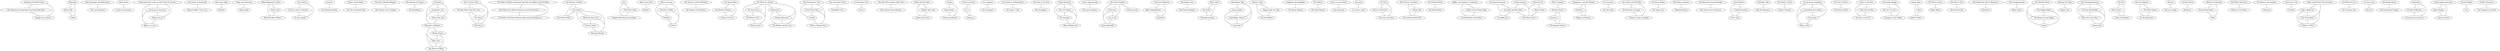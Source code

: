 graph { concentrate=true
    "Opening of the Kiel Canal" -- "The Oxford and Cambridge University Boat Race";
    "Opening of the Kiel Canal" -- "Rough Sea at Dover";
    "The Oxford and Cambridge University Boat Race" -- "Rough Sea at Dover";
    "King John" -- "Henry VIII";
    "King John" -- "Trilby";
    "The Fairylogue and Radio-Plays" -- "The Last Egyptian";
    "María Rosa" -- "Lucha de corazones";
    "Fabricación del corcho en Sant Feliu de Guixols" -- "Beby y su circo";
    "Fabricación del corcho en Sant Feliu de Guixols" -- "Lucha por la herencia";
    "Fabricación del corcho en Sant Feliu de Guixols" -- "Eclipse de sol";
    "Henry VIII" -- "Trilby";
    "The Infant at Snakeville" -- "Broncho Billy's True Love";
    "Lucha por la herencia" -- "Beby y su circo";
    "Lucha por la herencia" -- "Eclipse de sol";
    "Den sorte drøm" -- "Hamlet";
    "Eclipse de sol" -- "Beby y su circo";
    "Today and Tomorrow" -- "Simon Judit";
    "What Happened to Mary" -- "Who Will Marry Mary?";
    "What Happened to Mary" -- "Hard Cash";
    "Ana Kadova" -- "La lucha contra el destino";
    "Ana Kadova" -- "El sino manda";
    "Hard Cash" -- "Who Will Marry Mary?";
    "Ivanhoe" -- "The Kentucky Derby";
    "Home, Sweet Home" -- "The Life of General Villa";
    "The Life of Richard Wagner" -- "The Cabinet of Dr. Caligari";
    "The Student of Prague" -- "Alt Heidelberg";
    "Brewster's Millions" -- "The House of Mirth";
    "Brewster's Millions" -- "After Five";
    "Brewster's Millions" -- "Ready Money";
    "The Criminal Code" -- "The Man Who Could Not Lose";
    "The Criminal Code" -- "Who Pays?";
    "The Criminal Code" -- "St. Elmo";
    "The Fable of Higher Education That Was Too High for the Old Man" -- "The Fable of the Brash Drummer and the Nectarine";
    "The Fable of Higher Education That Was Too High for the Old Man" -- "The Fable of the Busy Business Boy and the Droppers-in";
    "The Fable of the Brash Drummer and the Nectarine" -- "The Fable of the Busy Business Boy and the Droppers-in";
    "The Hazards of Helen" -- "The Quest";
    "The Hazards of Helen" -- "The Yellow Bullet";
    "Jess" -- "Shipwrecked Among Cannibals";
    "Jess" -- "The Silent Voice";
    "La lucha contra el destino" -- "El sino manda";
    "The Man Who Could Not Lose" -- "Who Pays?";
    "The Man Who Could Not Lose" -- "St. Elmo";
    "Man of the Hour" -- "Mother";
    "Manon Lescaut" -- "The Kiss of Hate";
    "Manon Lescaut" -- "Panthea";
    "Manon Lescaut" -- "Fedora";
    "Ready Money" -- "The House of Mirth";
    "Ready Money" -- "After Five";
    "The Silence of Dean Maitland" -- "The Mutiny of the Bounty";
    "The Squaw Man" -- "The Battle of Hearts";
    "The Squaw Man" -- "A Man of Sorrow";
    "St. Elmo" -- "Who Pays?";
    "After Five" -- "The House of Mirth";
    "The Birth of a Nation" -- "The White Circle";
    "The Birth of a Nation" -- "The Americano";
    "The Birth of a Nation" -- "Monte Cristo";
    "The Birth of a Nation" -- "Intolerance";
    "The Birth of a Nation" -- "The Mother and the Law";
    "The Birth of a Nation" -- "Broken Blossoms";
    "The Clemenceau Case" -- "A Fool There Was";
    "The Clemenceau Case" -- "Camille";
    "The Clemenceau Case" -- "When a Woman Sins";
    "The Concealed Truth" -- "Forbidden Fruit";
    "A Continental Girl" -- "Virtue";
    "A Fool There Was" -- "Camille";
    "A Fool There Was" -- "When a Woman Sins";
    "The Man Who Couldn't Beat God" -- "The Crimson Stain Mystery";
    "A Man and His Mate" -- "Queen of the Sea";
    "A Man and His Mate" -- "Merely Mary Ann";
    "Niobe" -- "Cappy Ricks";
    "Niobe" -- "Homeward Bound";
    "The Quest" -- "The Yellow Bullet";
    "The Quest" -- "Society Snobs";
    "The Quest" -- "Mind the Paint Girl";
    "The Quest" -- "Marriage Morals";
    "The Silent Voice" -- "Shipwrecked Among Cannibals";
    "Sweet Lavender" -- "Iris";
    "Sweet Lavender" -- "Quinneys";
    "Les vampires" -- "The Navigator";
    "The Ventures of Marguerite" -- "The Tiger's Trail";
    "The Voice in the Fog" -- "The Smugglers";
    "Young Romance" -- "The Hostage";
    "Young Romance" -- "The Love Mask";
    "Young Romance" -- "Those Without Sin";
    "The Americano" -- "The White Circle";
    "The Americano" -- "Monte Cristo";
    "The Battle of Hearts" -- "A Man of Sorrow";
    "Genie tegen geweld" -- "Het proces Begeer";
    "The Great Problem" -- "Janice Meredith";
    "The Great Problem" -- "Fantomas";
    "The Great Problem" -- "Yes or No";
    "The Great Problem" -- "Scaramouche";
    "Intolerance" -- "The Mother and the Law";
    "Intolerance" -- "Broken Blossoms";
    "Iris" -- "Quinneys";
    "The Kiss of Hate" -- "Panthea";
    "The Kiss of Hate" -- "Fedora";
    "Little Eve Edgarton" -- "Molly Make-Believe";
    "Little Eve Edgarton" -- "Old Dad";
    "The Love Mask" -- "The Hostage";
    "The Love Mask" -- "Those Without Sin";
    "Merely Mary Ann" -- "Queen of the Sea";
    "Mind the Paint Girl" -- "Society Snobs";
    "Mind the Paint Girl" -- "Marriage Morals";
    "Molly Make-Believe" -- "Old Dad";
    "The Argyle Case" -- "The Painted Flapper";
    "Bab's Diary" -- "The Knife";
    "Bab's Diary" -- "Thundering Dawn";
    "The Butcher Boy" -- "Coney Island";
    "The Butcher Boy" -- "Leap Year";
    "The Butcher Boy" -- "Good Night, Nurse!";
    "Camille" -- "When a Woman Sins";
    "Charity Castle" -- "The Sea Master";
    "Charity Castle" -- "Peggy Leads the Way";
    "Coney Island" -- "Leap Year";
    "Coney Island" -- "Good Night, Nurse!";
    "Enlighten Thy Daughter" -- "The Wrong Woman";
    "The Fibbers" -- "The Tiger Woman";
    "God's Law and Man's" -- "Lady Barnacle";
    "The Hostage" -- "Those Without Sin";
    "Juan José" -- "La cortina verde";
    "On Trial" -- "Brown of Harvard";
    "On Trial" -- "The Gay Lord Quex";
    "Panthea" -- "Fedora";
    "Peggy Leads the Way" -- "The Sea Master";
    "The Princess' Necklace" -- "The Indestructible Wife";
    "The Princess' Necklace" -- "Heads Win";
    "The Pullman Bride" -- "The Battle Royal";
    "Raffles, the Amateur Cracksman" -- "A Little Brother of the Rich";
    "Raffles, the Amateur Cracksman" -- "Riders of the Purple Sage";
    "The Square Deceiver" -- "Piccadilly Jim";
    "The Square Deceiver" -- "Dr. Jekyll and Mr. Hyde";
    "Their Compact" -- "Passion Flower";
    "Vengeance - and the Woman" -- "Evidence";
    "Vengeance - and the Woman" -- "Rupert of Hentzau";
    "En vinternat" -- "Vor tids helte";
    "The Outlaw and His Wife" -- "The Phantom Carriage";
    "The Outlaw and His Wife" -- "Thomas Graals myndling";
    "The Brass Bullet" -- "The Super Sex";
    "Brown of Harvard" -- "The Gay Lord Quex";
    "The Finger of Justice" -- "Defying Destiny";
    "Good Night, Nurse!" -- "Leap Year";
    "The Knife" -- "Thundering Dawn";
    "The Man from Funeral Range" -- "The Chorus Girl's Romance";
    "Riders of the Purple Sage" -- "A Little Brother of the Rich";
    "Social Briars" -- "God's Gold";
    "Social Briars" -- "Cupid Forecloses";
    "Broken Blossoms" -- "The Mother and the Law";
    "Checkers" -- "Lombardi, Ltd.";
    "Checkers" -- "Brewster's Millions";
    "Checkers" -- "Never Say Quit";
    "Cupid Forecloses" -- "God's Gold";
    "A Dark Lantern" -- "Dr. Jekyll and Mr. Hyde";
    "A Dark Lantern" -- "The White Sister";
    "Good-Bye, Bill" -- "Red Hot Romance";
    "Heads Win" -- "The Indestructible Wife";
    "Lombardi, Ltd." -- "Brewster's Millions";
    "Lombardi, Ltd." -- "Never Say Quit";
    "The Money Corral" -- "Cupid's Fireman";
    "Never Say Quit" -- "Brewster's Millions";
    "El rey de las montañas" -- "Ellas y ellos";
    "El rey de las montañas" -- "Los buitres de la aldea";
    "El rey de las montañas" -- "El oprobio";
    "The Test of Honor" -- "The Master Mind";
    "Venus in the East" -- "You Never Can Tell";
    "Venus in the East" -- "Thou Art the Man";
    "An Arabian Knight" -- "The Girl I Loved";
    "An Arabian Knight" -- "Strangers of the Night";
    "Los buitres de la aldea" -- "Ellas y ellos";
    "Los buitres de la aldea" -- "El oprobio";
    "Dr. Jekyll and Mr. Hyde" -- "The White Sister";
    "Dr. Jekyll and Mr. Hyde" -- "Piccadilly Jim";
    "Gypsy Anne" -- "Jomfru Trofast";
    "Gypsy Anne" -- "Felix";
    "Fantomas" -- "Janice Meredith";
    "Fantomas" -- "Yes or No";
    "The Mark of Zorro" -- "Robin Hood";
    "Married Life" -- "Home Talent";
    "Married Life" -- "The White Sister";
    "El oprobio" -- "Ellas y ellos";
    "The River's End" -- "The Seventh Day";
    "Das Skelett des Herrn Markutius" -- "Nosferatu";
    "Thou Art the Man" -- "You Never Can Tell";
    "The White Circle" -- "Monte Cristo";
    "Yes or No" -- "Janice Meredith";
    "The Avenging Arrow" -- "White Eagle";
    "The Bashful Suitor" -- "Hope";
    "The Bashful Suitor" -- "The Sleep of Cyma Roget";
    "The Bashful Suitor" -- "The Beggar Maid";
    "The Beggar Maid" -- "Hope";
    "The Beggar Maid" -- "The Sleep of Cyma Roget";
    "Bucking the Tiger" -- "Pagan Love";
    "Cappy Ricks" -- "Homeward Bound";
    "The Charming Deceiver" -- "Blow Your Own Horn";
    "The Charming Deceiver" -- "The Man Worthwhile";
    "The Charming Deceiver" -- "Vanity Fair";
    "Felix" -- "Jomfru Trofast";
    "Home Talent" -- "The White Sister";
    "The Kid" -- "Oliver Twist";
    "The Kid" -- "A Boy of Flanders";
    "The Phantom Carriage" -- "Thomas Graals myndling";
    "The Love Special" -- "On the High Seas";
    "The Love Special" -- "Too Much Speed";
    "The Man Worthwhile" -- "Blow Your Own Horn";
    "The Man Worthwhile" -- "Vanity Fair";
    "Destiny" -- "The Last Laugh";
    "Passion Flower" -- "Clarence";
    "Passion Flower" -- "The Spanish Dancer";
    "Society Snobs" -- "Marriage Morals";
    "Tol'able David" -- "Backbone";
    "Too Much Speed" -- "On the High Seas";
    "Western Firebrands" -- "Second Hand Rose";
    "Western Firebrands" -- "Tillie";
    "The White Horseman" -- "Winners of the West";
    "Clarence" -- "The Spanish Dancer";
    "The Sleep of Cyma Roget" -- "Hope";
    "Dr. Mabuse, the Gambler" -- "Phantom";
    "Evidence" -- "Rupert of Hentzau";
    "Hurricane's Gal" -- "Trouble";
    "More to Be Pitied Than Scorned" -- "Only a Shop Girl";
    "More to Be Pitied Than Scorned" -- "Children of Dust";
    "More to Be Pitied Than Scorned" -- "The Third Alarm";
    "Oliver Twist" -- "A Boy of Flanders";
    "One Week of Love" -- "The Common Law";
    "Only a Shop Girl" -- "Children of Dust";
    "Only a Shop Girl" -- "The Third Alarm";
    "La reina mora" -- "Maruxa";
    "Second Hand Rose" -- "Tillie";
    "The Third Alarm" -- "Children of Dust";
    "Blow Your Own Horn" -- "Vanity Fair";
    "The Bright Shawl" -- "The Enchanted Cottage";
    "Doloretes" -- "El pobre Valbuena";
    "Doloretes" -- "A fuerza de arrastrarse";
    "Gamla gatans karneval" -- "Janne Modig";
    "Gamla gatans karneval" -- "Löjen och tårar";
    "The Girl I Loved" -- "Strangers of the Night";
    "Janne Modig" -- "Löjen och tårar";
    "El pobre Valbuena" -- "A fuerza de arrastrarse";
    "Second Fiddle" -- "Grit";
    "A Wife's Romance" -- "The Dangerous Coward";
}
